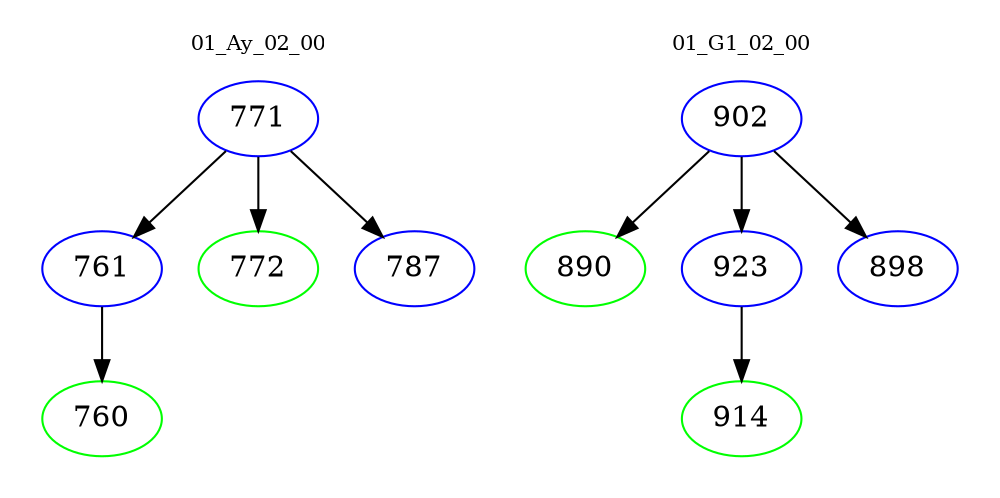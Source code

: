 digraph{
subgraph cluster_0 {
color = white
label = "01_Ay_02_00";
fontsize=10;
T0_771 [label="771", color="blue"]
T0_771 -> T0_761 [color="black"]
T0_761 [label="761", color="blue"]
T0_761 -> T0_760 [color="black"]
T0_760 [label="760", color="green"]
T0_771 -> T0_772 [color="black"]
T0_772 [label="772", color="green"]
T0_771 -> T0_787 [color="black"]
T0_787 [label="787", color="blue"]
}
subgraph cluster_1 {
color = white
label = "01_G1_02_00";
fontsize=10;
T1_902 [label="902", color="blue"]
T1_902 -> T1_890 [color="black"]
T1_890 [label="890", color="green"]
T1_902 -> T1_923 [color="black"]
T1_923 [label="923", color="blue"]
T1_923 -> T1_914 [color="black"]
T1_914 [label="914", color="green"]
T1_902 -> T1_898 [color="black"]
T1_898 [label="898", color="blue"]
}
}

